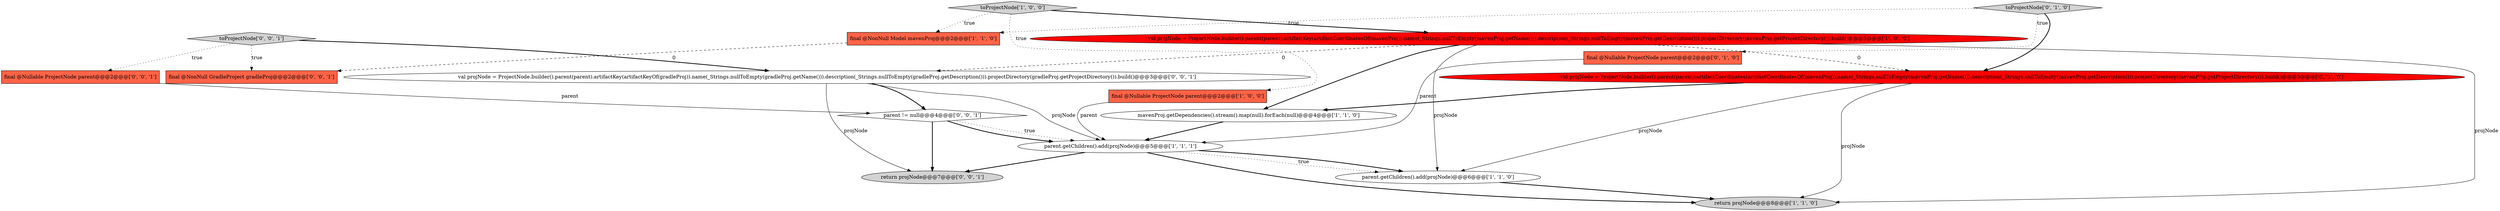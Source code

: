 digraph {
15 [style = filled, label = "toProjectNode['0', '0', '1']", fillcolor = lightgray, shape = diamond image = "AAA0AAABBB3BBB"];
11 [style = filled, label = "parent != null@@@4@@@['0', '0', '1']", fillcolor = white, shape = diamond image = "AAA0AAABBB3BBB"];
5 [style = filled, label = "parent.getChildren().add(projNode)@@@5@@@['1', '1', '1']", fillcolor = white, shape = ellipse image = "AAA0AAABBB1BBB"];
1 [style = filled, label = "final @NonNull Model mavenProj@@@2@@@['1', '1', '0']", fillcolor = tomato, shape = box image = "AAA0AAABBB1BBB"];
8 [style = filled, label = "final @Nullable ProjectNode parent@@@2@@@['0', '1', '0']", fillcolor = tomato, shape = box image = "AAA0AAABBB2BBB"];
13 [style = filled, label = "final @NonNull GradleProject gradleProj@@@2@@@['0', '0', '1']", fillcolor = tomato, shape = box image = "AAA0AAABBB3BBB"];
14 [style = filled, label = "return projNode@@@7@@@['0', '0', '1']", fillcolor = lightgray, shape = ellipse image = "AAA0AAABBB3BBB"];
12 [style = filled, label = "final @Nullable ProjectNode parent@@@2@@@['0', '0', '1']", fillcolor = tomato, shape = box image = "AAA0AAABBB3BBB"];
3 [style = filled, label = "parent.getChildren().add(projNode)@@@6@@@['1', '1', '0']", fillcolor = white, shape = ellipse image = "AAA0AAABBB1BBB"];
16 [style = filled, label = "val projNode = ProjectNode.builder().parent(parent).artifactKey(artifactKeyOf(gradleProj)).name(_Strings.nullToEmpty(gradleProj.getName())).description(_Strings.nullToEmpty(gradleProj.getDescription())).projectDirectory(gradleProj.getProjectDirectory()).build()@@@3@@@['0', '0', '1']", fillcolor = white, shape = ellipse image = "AAA0AAABBB3BBB"];
4 [style = filled, label = "mavenProj.getDependencies().stream().map(null).forEach(null)@@@4@@@['1', '1', '0']", fillcolor = white, shape = ellipse image = "AAA0AAABBB1BBB"];
10 [style = filled, label = "val projNode = ProjectNode.builder().parent(parent).artifactCoordinates(artifactCoordinatesOf(mavenProj)).name(_Strings.nullToEmpty(mavenProj.getName())).description(_Strings.nullToEmpty(mavenProj.getDescription())).projectDirectory(mavenProj.getProjectDirectory()).build()@@@3@@@['0', '1', '0']", fillcolor = red, shape = ellipse image = "AAA1AAABBB2BBB"];
6 [style = filled, label = "val projNode = ProjectNode.builder().parent(parent).artifactKey(artifactCoordinatesOf(mavenProj)).name(_Strings.nullToEmpty(mavenProj.getName())).description(_Strings.nullToEmpty(mavenProj.getDescription())).projectDirectory(mavenProj.getProjectDirectory()).build()@@@3@@@['1', '0', '0']", fillcolor = red, shape = ellipse image = "AAA1AAABBB1BBB"];
9 [style = filled, label = "toProjectNode['0', '1', '0']", fillcolor = lightgray, shape = diamond image = "AAA0AAABBB2BBB"];
2 [style = filled, label = "return projNode@@@8@@@['1', '1', '0']", fillcolor = lightgray, shape = ellipse image = "AAA0AAABBB1BBB"];
7 [style = filled, label = "toProjectNode['1', '0', '0']", fillcolor = lightgray, shape = diamond image = "AAA0AAABBB1BBB"];
0 [style = filled, label = "final @Nullable ProjectNode parent@@@2@@@['1', '0', '0']", fillcolor = tomato, shape = box image = "AAA0AAABBB1BBB"];
5->3 [style = bold, label=""];
16->11 [style = bold, label=""];
11->14 [style = bold, label=""];
6->2 [style = solid, label="projNode"];
16->5 [style = solid, label="projNode"];
8->5 [style = solid, label="parent"];
0->5 [style = solid, label="parent"];
11->5 [style = dotted, label="true"];
9->10 [style = bold, label=""];
5->14 [style = bold, label=""];
5->3 [style = dotted, label="true"];
7->0 [style = dotted, label="true"];
15->16 [style = bold, label=""];
15->13 [style = dotted, label="true"];
6->10 [style = dashed, label="0"];
9->8 [style = dotted, label="true"];
1->13 [style = dashed, label="0"];
6->4 [style = bold, label=""];
6->3 [style = solid, label="projNode"];
5->2 [style = bold, label=""];
11->5 [style = bold, label=""];
6->16 [style = dashed, label="0"];
3->2 [style = bold, label=""];
16->14 [style = solid, label="projNode"];
10->3 [style = solid, label="projNode"];
7->6 [style = bold, label=""];
12->11 [style = solid, label="parent"];
9->1 [style = dotted, label="true"];
10->4 [style = bold, label=""];
15->12 [style = dotted, label="true"];
10->2 [style = solid, label="projNode"];
7->1 [style = dotted, label="true"];
4->5 [style = bold, label=""];
}
